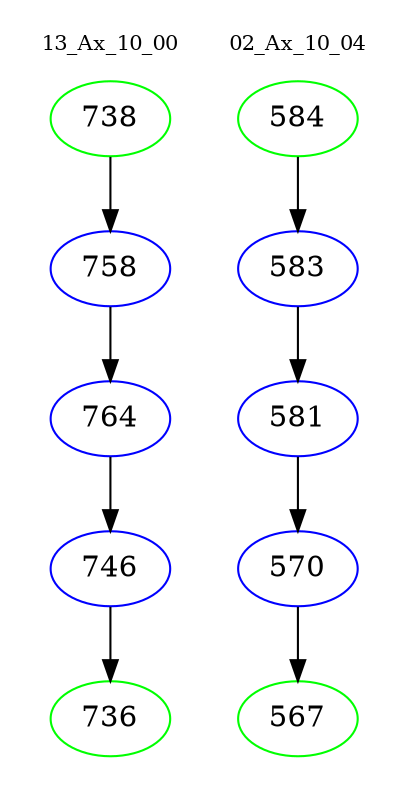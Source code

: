 digraph{
subgraph cluster_0 {
color = white
label = "13_Ax_10_00";
fontsize=10;
T0_738 [label="738", color="green"]
T0_738 -> T0_758 [color="black"]
T0_758 [label="758", color="blue"]
T0_758 -> T0_764 [color="black"]
T0_764 [label="764", color="blue"]
T0_764 -> T0_746 [color="black"]
T0_746 [label="746", color="blue"]
T0_746 -> T0_736 [color="black"]
T0_736 [label="736", color="green"]
}
subgraph cluster_1 {
color = white
label = "02_Ax_10_04";
fontsize=10;
T1_584 [label="584", color="green"]
T1_584 -> T1_583 [color="black"]
T1_583 [label="583", color="blue"]
T1_583 -> T1_581 [color="black"]
T1_581 [label="581", color="blue"]
T1_581 -> T1_570 [color="black"]
T1_570 [label="570", color="blue"]
T1_570 -> T1_567 [color="black"]
T1_567 [label="567", color="green"]
}
}
